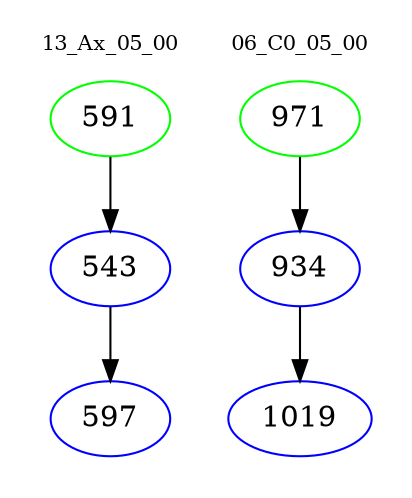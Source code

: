 digraph{
subgraph cluster_0 {
color = white
label = "13_Ax_05_00";
fontsize=10;
T0_591 [label="591", color="green"]
T0_591 -> T0_543 [color="black"]
T0_543 [label="543", color="blue"]
T0_543 -> T0_597 [color="black"]
T0_597 [label="597", color="blue"]
}
subgraph cluster_1 {
color = white
label = "06_C0_05_00";
fontsize=10;
T1_971 [label="971", color="green"]
T1_971 -> T1_934 [color="black"]
T1_934 [label="934", color="blue"]
T1_934 -> T1_1019 [color="black"]
T1_1019 [label="1019", color="blue"]
}
}
